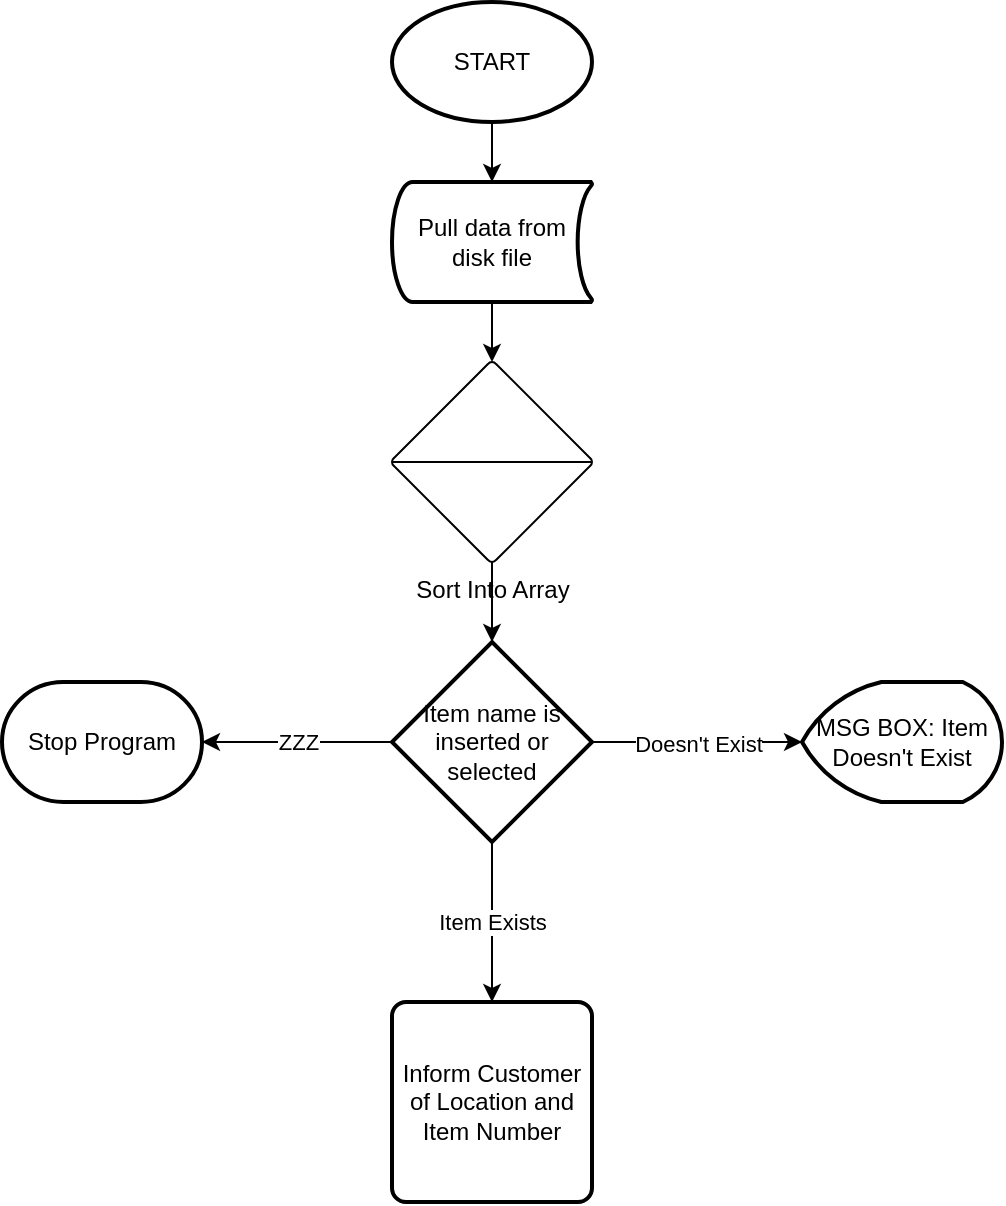<mxfile version="12.9.13" type="device"><diagram id="Lnfal1WiG3yqxYwPWeGo" name="Page-1"><mxGraphModel dx="1024" dy="592" grid="1" gridSize="10" guides="1" tooltips="1" connect="1" arrows="1" fold="1" page="1" pageScale="1" pageWidth="850" pageHeight="1100" math="0" shadow="0"><root><mxCell id="0"/><mxCell id="1" parent="0"/><mxCell id="sjb0KdTLq53-nuI9DTcm-5" value="" style="edgeStyle=orthogonalEdgeStyle;rounded=0;orthogonalLoop=1;jettySize=auto;html=1;" parent="1" source="sjb0KdTLq53-nuI9DTcm-1" target="sjb0KdTLq53-nuI9DTcm-2" edge="1"><mxGeometry relative="1" as="geometry"/></mxCell><mxCell id="sjb0KdTLq53-nuI9DTcm-1" value="START" style="strokeWidth=2;html=1;shape=mxgraph.flowchart.start_1;whiteSpace=wrap;" parent="1" vertex="1"><mxGeometry x="375" y="20" width="100" height="60" as="geometry"/></mxCell><mxCell id="sjb0KdTLq53-nuI9DTcm-6" value="" style="edgeStyle=orthogonalEdgeStyle;rounded=0;orthogonalLoop=1;jettySize=auto;html=1;" parent="1" source="sjb0KdTLq53-nuI9DTcm-2" target="sjb0KdTLq53-nuI9DTcm-4" edge="1"><mxGeometry relative="1" as="geometry"/></mxCell><mxCell id="sjb0KdTLq53-nuI9DTcm-2" value="Pull data from disk file" style="strokeWidth=2;html=1;shape=mxgraph.flowchart.stored_data;whiteSpace=wrap;" parent="1" vertex="1"><mxGeometry x="375" y="110" width="100" height="60" as="geometry"/></mxCell><mxCell id="sjb0KdTLq53-nuI9DTcm-8" value="" style="edgeStyle=orthogonalEdgeStyle;rounded=0;orthogonalLoop=1;jettySize=auto;html=1;" parent="1" source="sjb0KdTLq53-nuI9DTcm-4" target="sjb0KdTLq53-nuI9DTcm-7" edge="1"><mxGeometry relative="1" as="geometry"/></mxCell><mxCell id="sjb0KdTLq53-nuI9DTcm-4" value="Sort Into Array" style="verticalLabelPosition=bottom;verticalAlign=top;html=1;shape=mxgraph.flowchart.sort;" parent="1" vertex="1"><mxGeometry x="375" y="200" width="100" height="100" as="geometry"/></mxCell><mxCell id="sjb0KdTLq53-nuI9DTcm-12" value="Item Exists" style="edgeStyle=orthogonalEdgeStyle;rounded=0;orthogonalLoop=1;jettySize=auto;html=1;entryX=0.5;entryY=0;entryDx=0;entryDy=0;" parent="1" source="sjb0KdTLq53-nuI9DTcm-7" target="sjb0KdTLq53-nuI9DTcm-19" edge="1"><mxGeometry relative="1" as="geometry"><mxPoint x="425" y="520" as="targetPoint"/></mxGeometry></mxCell><mxCell id="sjb0KdTLq53-nuI9DTcm-13" value="Doesn't Exist" style="edgeStyle=orthogonalEdgeStyle;rounded=0;orthogonalLoop=1;jettySize=auto;html=1;" parent="1" source="sjb0KdTLq53-nuI9DTcm-7" edge="1"><mxGeometry relative="1" as="geometry"><mxPoint x="580" y="390" as="targetPoint"/></mxGeometry></mxCell><mxCell id="sjb0KdTLq53-nuI9DTcm-15" value="ZZZ" style="edgeStyle=orthogonalEdgeStyle;rounded=0;orthogonalLoop=1;jettySize=auto;html=1;entryX=1;entryY=0.5;entryDx=0;entryDy=0;entryPerimeter=0;" parent="1" source="sjb0KdTLq53-nuI9DTcm-7" target="sjb0KdTLq53-nuI9DTcm-17" edge="1"><mxGeometry relative="1" as="geometry"><mxPoint x="295" y="390" as="targetPoint"/></mxGeometry></mxCell><mxCell id="sjb0KdTLq53-nuI9DTcm-7" value="Item name is inserted or selected" style="strokeWidth=2;html=1;shape=mxgraph.flowchart.decision;whiteSpace=wrap;" parent="1" vertex="1"><mxGeometry x="375" y="340" width="100" height="100" as="geometry"/></mxCell><mxCell id="sjb0KdTLq53-nuI9DTcm-16" value="MSG BOX: Item Doesn't Exist" style="strokeWidth=2;html=1;shape=mxgraph.flowchart.display;whiteSpace=wrap;" parent="1" vertex="1"><mxGeometry x="580" y="360" width="100" height="60" as="geometry"/></mxCell><mxCell id="sjb0KdTLq53-nuI9DTcm-17" value="Stop Program" style="strokeWidth=2;html=1;shape=mxgraph.flowchart.terminator;whiteSpace=wrap;" parent="1" vertex="1"><mxGeometry x="180" y="360" width="100" height="60" as="geometry"/></mxCell><mxCell id="sjb0KdTLq53-nuI9DTcm-19" value="Inform Customer of Location and Item Number" style="rounded=1;whiteSpace=wrap;html=1;absoluteArcSize=1;arcSize=14;strokeWidth=2;" parent="1" vertex="1"><mxGeometry x="375" y="520" width="100" height="100" as="geometry"/></mxCell></root></mxGraphModel></diagram></mxfile>